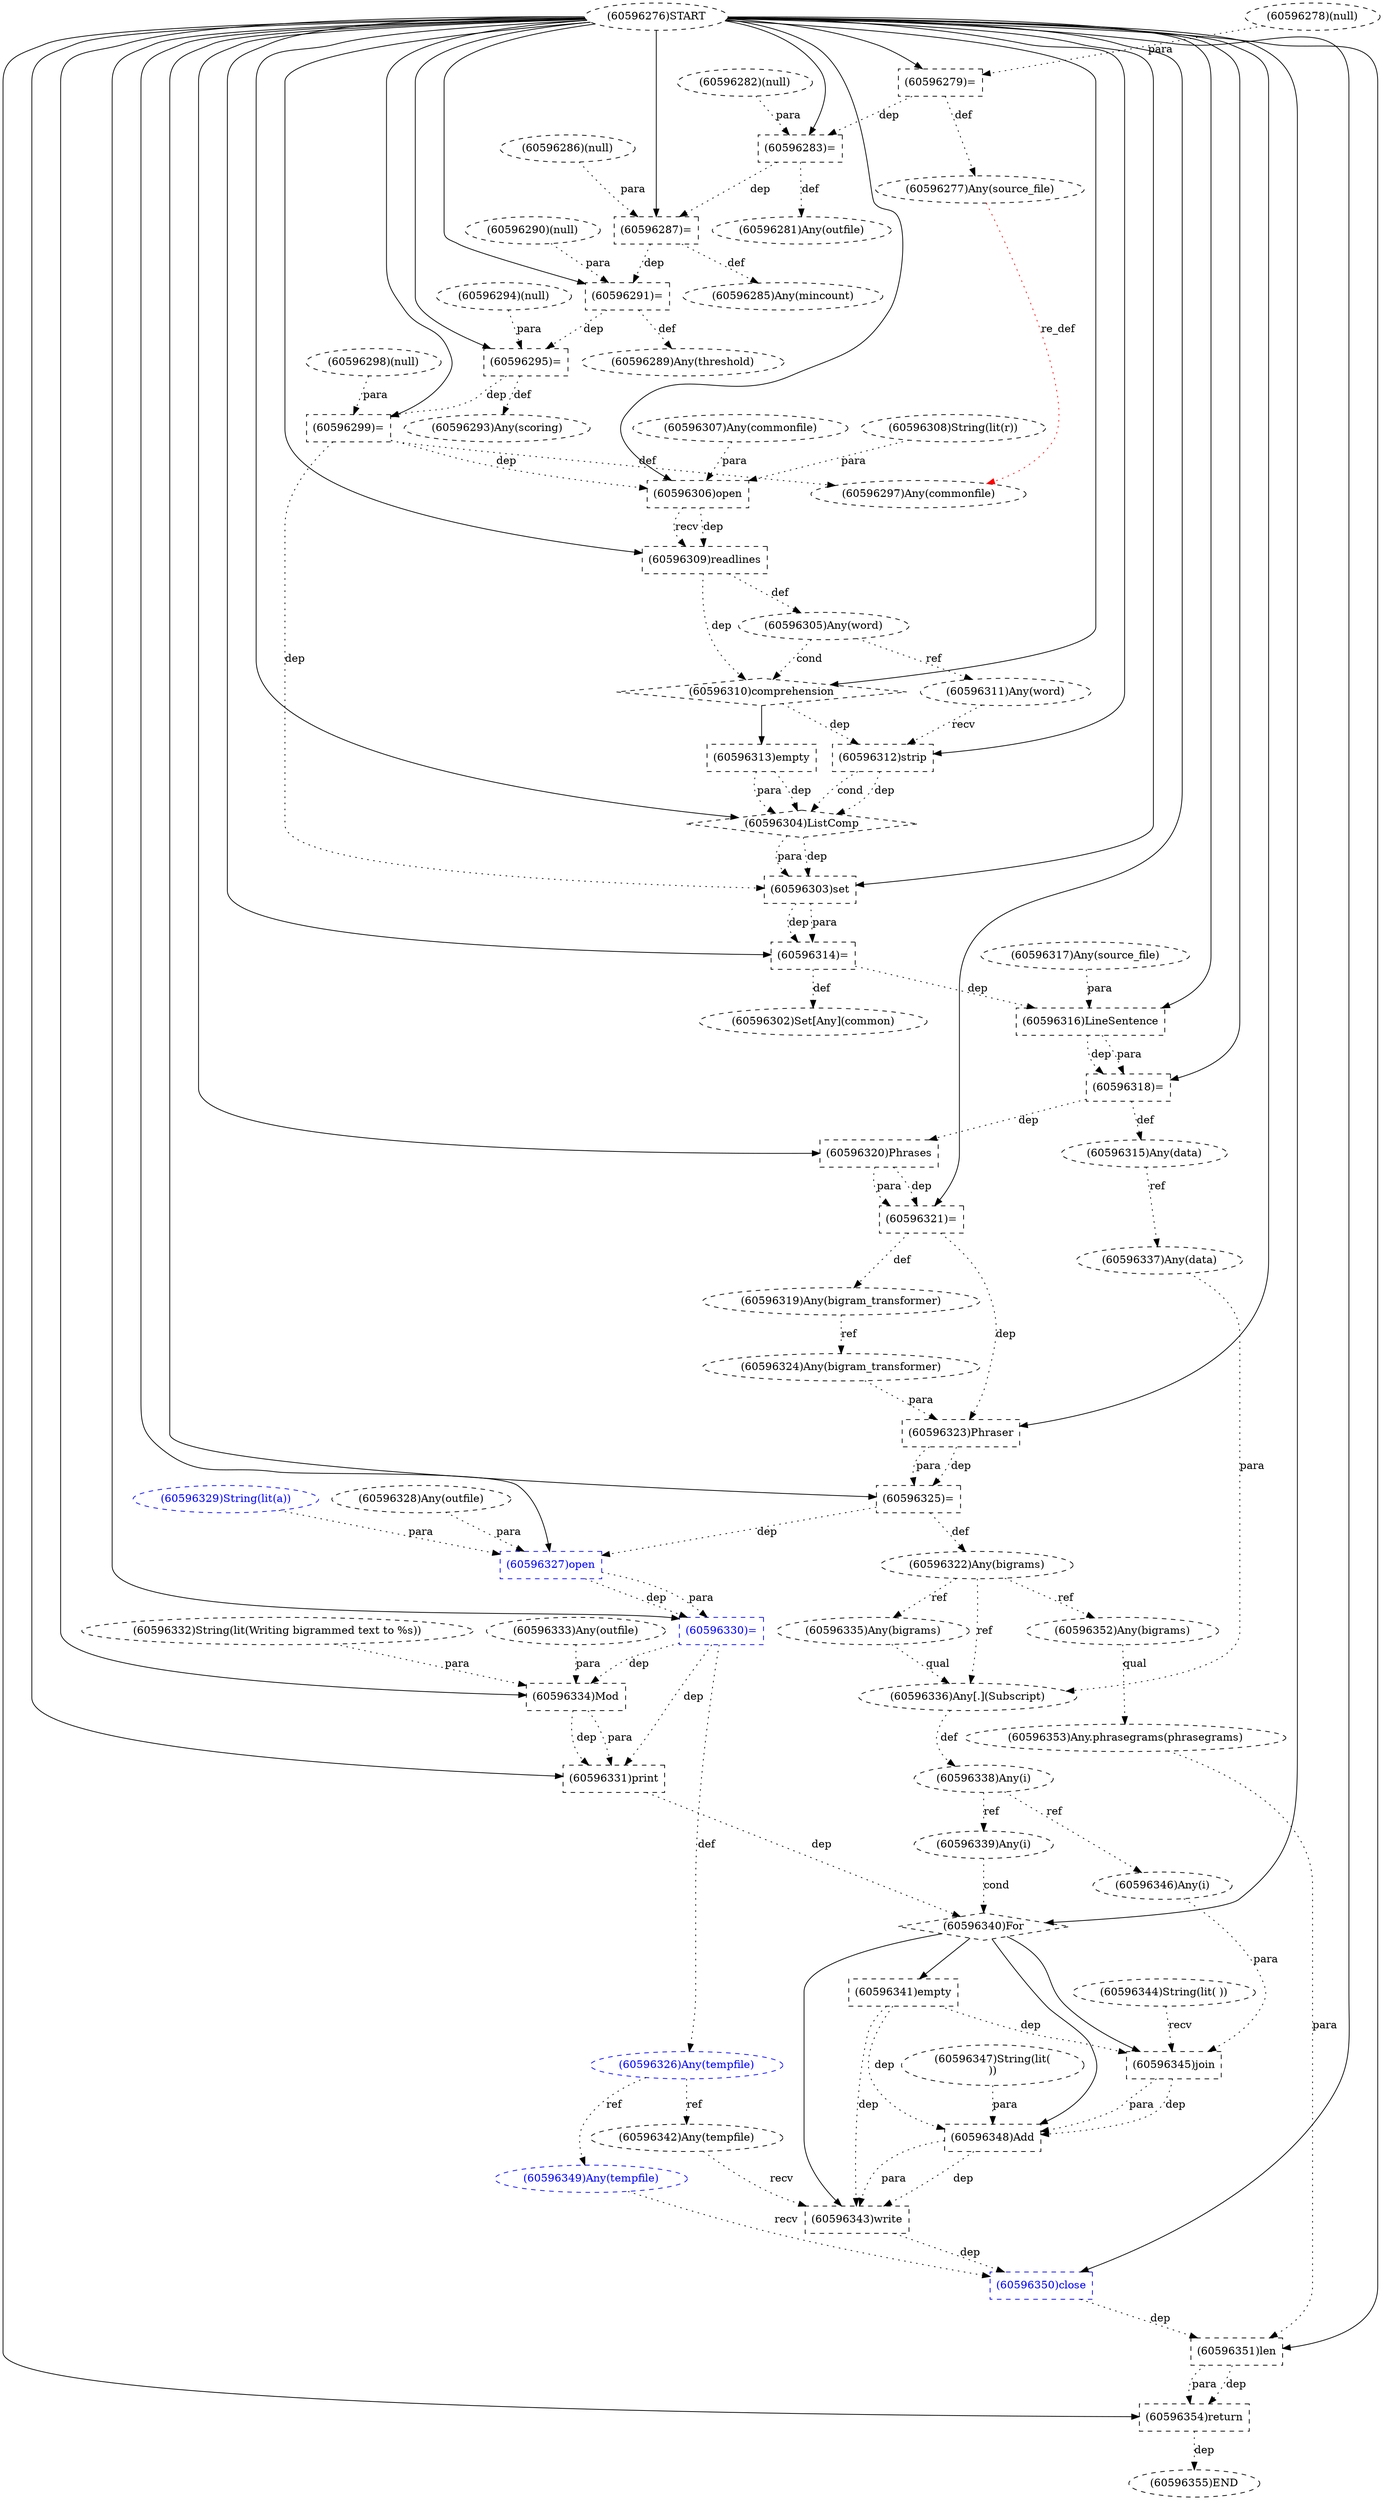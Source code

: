 digraph G {
1 [label="(60596324)Any(bigram_transformer)" shape=ellipse style=dashed]
2 [label="(60596350)close" shape=box style=dashed color=blue fontcolor=blue]
3 [label="(60596289)Any(threshold)" shape=ellipse style=dashed]
4 [label="(60596326)Any(tempfile)" shape=ellipse style=dashed color=blue fontcolor=blue]
5 [label="(60596318)=" shape=box style=dashed]
6 [label="(60596336)Any[.](Subscript)" shape=ellipse style=dashed]
7 [label="(60596321)=" shape=box style=dashed]
8 [label="(60596334)Mod" shape=box style=dashed]
9 [label="(60596281)Any(outfile)" shape=ellipse style=dashed]
10 [label="(60596316)LineSentence" shape=box style=dashed]
11 [label="(60596307)Any(commonfile)" shape=ellipse style=dashed]
12 [label="(60596323)Phraser" shape=box style=dashed]
13 [label="(60596304)ListComp" shape=diamond style=dashed]
14 [label="(60596349)Any(tempfile)" shape=ellipse style=dashed color=blue fontcolor=blue]
15 [label="(60596315)Any(data)" shape=ellipse style=dashed]
16 [label="(60596353)Any.phrasegrams(phrasegrams)" shape=ellipse style=dashed]
17 [label="(60596298)(null)" shape=ellipse style=dashed]
18 [label="(60596337)Any(data)" shape=ellipse style=dashed]
19 [label="(60596276)START" style=dashed]
20 [label="(60596277)Any(source_file)" shape=ellipse style=dashed]
21 [label="(60596317)Any(source_file)" shape=ellipse style=dashed]
22 [label="(60596338)Any(i)" shape=ellipse style=dashed]
23 [label="(60596343)write" shape=box style=dashed]
24 [label="(60596297)Any(commonfile)" shape=ellipse style=dashed]
25 [label="(60596348)Add" shape=box style=dashed]
26 [label="(60596322)Any(bigrams)" shape=ellipse style=dashed]
27 [label="(60596331)print" shape=box style=dashed]
28 [label="(60596309)readlines" shape=box style=dashed]
29 [label="(60596311)Any(word)" shape=ellipse style=dashed]
30 [label="(60596293)Any(scoring)" shape=ellipse style=dashed]
31 [label="(60596286)(null)" shape=ellipse style=dashed]
32 [label="(60596328)Any(outfile)" shape=ellipse style=dashed]
33 [label="(60596294)(null)" shape=ellipse style=dashed]
34 [label="(60596345)join" shape=box style=dashed]
35 [label="(60596278)(null)" shape=ellipse style=dashed]
36 [label="(60596327)open" shape=box style=dashed color=blue fontcolor=blue]
37 [label="(60596279)=" shape=box style=dashed]
38 [label="(60596282)(null)" shape=ellipse style=dashed]
39 [label="(60596308)String(lit(r))" shape=ellipse style=dashed]
40 [label="(60596283)=" shape=box style=dashed]
41 [label="(60596290)(null)" shape=ellipse style=dashed]
42 [label="(60596325)=" shape=box style=dashed]
43 [label="(60596319)Any(bigram_transformer)" shape=ellipse style=dashed]
44 [label="(60596299)=" shape=box style=dashed]
45 [label="(60596305)Any(word)" shape=ellipse style=dashed]
46 [label="(60596306)open" shape=box style=dashed]
47 [label="(60596354)return" shape=box style=dashed]
48 [label="(60596346)Any(i)" shape=ellipse style=dashed]
49 [label="(60596330)=" shape=box style=dashed color=blue fontcolor=blue]
50 [label="(60596340)For" shape=diamond style=dashed]
51 [label="(60596352)Any(bigrams)" shape=ellipse style=dashed]
52 [label="(60596287)=" shape=box style=dashed]
53 [label="(60596291)=" shape=box style=dashed]
54 [label="(60596335)Any(bigrams)" shape=ellipse style=dashed]
55 [label="(60596355)END" style=dashed]
56 [label="(60596303)set" shape=box style=dashed]
57 [label="(60596329)String(lit(a))" shape=ellipse style=dashed color=blue fontcolor=blue]
58 [label="(60596347)String(lit(
))" shape=ellipse style=dashed]
59 [label="(60596342)Any(tempfile)" shape=ellipse style=dashed]
60 [label="(60596295)=" shape=box style=dashed]
61 [label="(60596341)empty" shape=box style=dashed]
62 [label="(60596313)empty" shape=box style=dashed]
63 [label="(60596351)len" shape=box style=dashed]
64 [label="(60596285)Any(mincount)" shape=ellipse style=dashed]
65 [label="(60596332)String(lit(Writing bigrammed text to %s))" shape=ellipse style=dashed]
66 [label="(60596302)Set[Any](common)" shape=ellipse style=dashed]
67 [label="(60596339)Any(i)" shape=ellipse style=dashed]
68 [label="(60596333)Any(outfile)" shape=ellipse style=dashed]
69 [label="(60596314)=" shape=box style=dashed]
70 [label="(60596310)comprehension" shape=diamond style=dashed]
71 [label="(60596320)Phrases" shape=box style=dashed]
72 [label="(60596312)strip" shape=box style=dashed]
73 [label="(60596344)String(lit( ))" shape=ellipse style=dashed]
43 -> 1 [label="ref" style=dotted];
19 -> 2 [label="" style=solid];
14 -> 2 [label="recv" style=dotted];
23 -> 2 [label="dep" style=dotted];
53 -> 3 [label="def" style=dotted];
49 -> 4 [label="def" style=dotted];
19 -> 5 [label="" style=solid];
10 -> 5 [label="dep" style=dotted];
10 -> 5 [label="para" style=dotted];
54 -> 6 [label="qual" style=dotted];
18 -> 6 [label="para" style=dotted];
26 -> 6 [label="ref" style=dotted];
19 -> 7 [label="" style=solid];
71 -> 7 [label="dep" style=dotted];
71 -> 7 [label="para" style=dotted];
19 -> 8 [label="" style=solid];
65 -> 8 [label="para" style=dotted];
68 -> 8 [label="para" style=dotted];
49 -> 8 [label="dep" style=dotted];
40 -> 9 [label="def" style=dotted];
19 -> 10 [label="" style=solid];
21 -> 10 [label="para" style=dotted];
69 -> 10 [label="dep" style=dotted];
19 -> 12 [label="" style=solid];
1 -> 12 [label="para" style=dotted];
7 -> 12 [label="dep" style=dotted];
19 -> 13 [label="" style=solid];
72 -> 13 [label="dep" style=dotted];
72 -> 13 [label="cond" style=dotted];
62 -> 13 [label="dep" style=dotted];
62 -> 13 [label="para" style=dotted];
4 -> 14 [label="ref" style=dotted];
5 -> 15 [label="def" style=dotted];
51 -> 16 [label="qual" style=dotted];
15 -> 18 [label="ref" style=dotted];
37 -> 20 [label="def" style=dotted];
6 -> 22 [label="def" style=dotted];
50 -> 23 [label="" style=solid];
59 -> 23 [label="recv" style=dotted];
25 -> 23 [label="dep" style=dotted];
25 -> 23 [label="para" style=dotted];
61 -> 23 [label="dep" style=dotted];
44 -> 24 [label="def" style=dotted];
20 -> 24 [label="re_def" style=dotted color=red];
50 -> 25 [label="" style=solid];
34 -> 25 [label="dep" style=dotted];
34 -> 25 [label="para" style=dotted];
58 -> 25 [label="para" style=dotted];
61 -> 25 [label="dep" style=dotted];
42 -> 26 [label="def" style=dotted];
19 -> 27 [label="" style=solid];
8 -> 27 [label="dep" style=dotted];
8 -> 27 [label="para" style=dotted];
49 -> 27 [label="dep" style=dotted];
19 -> 28 [label="" style=solid];
46 -> 28 [label="dep" style=dotted];
46 -> 28 [label="recv" style=dotted];
45 -> 29 [label="ref" style=dotted];
60 -> 30 [label="def" style=dotted];
50 -> 34 [label="" style=solid];
73 -> 34 [label="recv" style=dotted];
48 -> 34 [label="para" style=dotted];
61 -> 34 [label="dep" style=dotted];
19 -> 36 [label="" style=solid];
32 -> 36 [label="para" style=dotted];
57 -> 36 [label="para" style=dotted];
42 -> 36 [label="dep" style=dotted];
19 -> 37 [label="" style=solid];
35 -> 37 [label="para" style=dotted];
19 -> 40 [label="" style=solid];
38 -> 40 [label="para" style=dotted];
37 -> 40 [label="dep" style=dotted];
19 -> 42 [label="" style=solid];
12 -> 42 [label="dep" style=dotted];
12 -> 42 [label="para" style=dotted];
7 -> 43 [label="def" style=dotted];
19 -> 44 [label="" style=solid];
17 -> 44 [label="para" style=dotted];
60 -> 44 [label="dep" style=dotted];
28 -> 45 [label="def" style=dotted];
19 -> 46 [label="" style=solid];
11 -> 46 [label="para" style=dotted];
39 -> 46 [label="para" style=dotted];
44 -> 46 [label="dep" style=dotted];
19 -> 47 [label="" style=solid];
63 -> 47 [label="dep" style=dotted];
63 -> 47 [label="para" style=dotted];
22 -> 48 [label="ref" style=dotted];
19 -> 49 [label="" style=solid];
36 -> 49 [label="dep" style=dotted];
36 -> 49 [label="para" style=dotted];
19 -> 50 [label="" style=solid];
67 -> 50 [label="cond" style=dotted];
27 -> 50 [label="dep" style=dotted];
26 -> 51 [label="ref" style=dotted];
19 -> 52 [label="" style=solid];
31 -> 52 [label="para" style=dotted];
40 -> 52 [label="dep" style=dotted];
19 -> 53 [label="" style=solid];
41 -> 53 [label="para" style=dotted];
52 -> 53 [label="dep" style=dotted];
26 -> 54 [label="ref" style=dotted];
47 -> 55 [label="dep" style=dotted];
19 -> 56 [label="" style=solid];
13 -> 56 [label="dep" style=dotted];
13 -> 56 [label="para" style=dotted];
44 -> 56 [label="dep" style=dotted];
4 -> 59 [label="ref" style=dotted];
19 -> 60 [label="" style=solid];
33 -> 60 [label="para" style=dotted];
53 -> 60 [label="dep" style=dotted];
50 -> 61 [label="" style=solid];
70 -> 62 [label="" style=solid];
19 -> 63 [label="" style=solid];
16 -> 63 [label="para" style=dotted];
2 -> 63 [label="dep" style=dotted];
52 -> 64 [label="def" style=dotted];
69 -> 66 [label="def" style=dotted];
22 -> 67 [label="ref" style=dotted];
19 -> 69 [label="" style=solid];
56 -> 69 [label="dep" style=dotted];
56 -> 69 [label="para" style=dotted];
19 -> 70 [label="" style=solid];
28 -> 70 [label="dep" style=dotted];
45 -> 70 [label="cond" style=dotted];
19 -> 71 [label="" style=solid];
5 -> 71 [label="dep" style=dotted];
19 -> 72 [label="" style=solid];
29 -> 72 [label="recv" style=dotted];
70 -> 72 [label="dep" style=dotted];
}